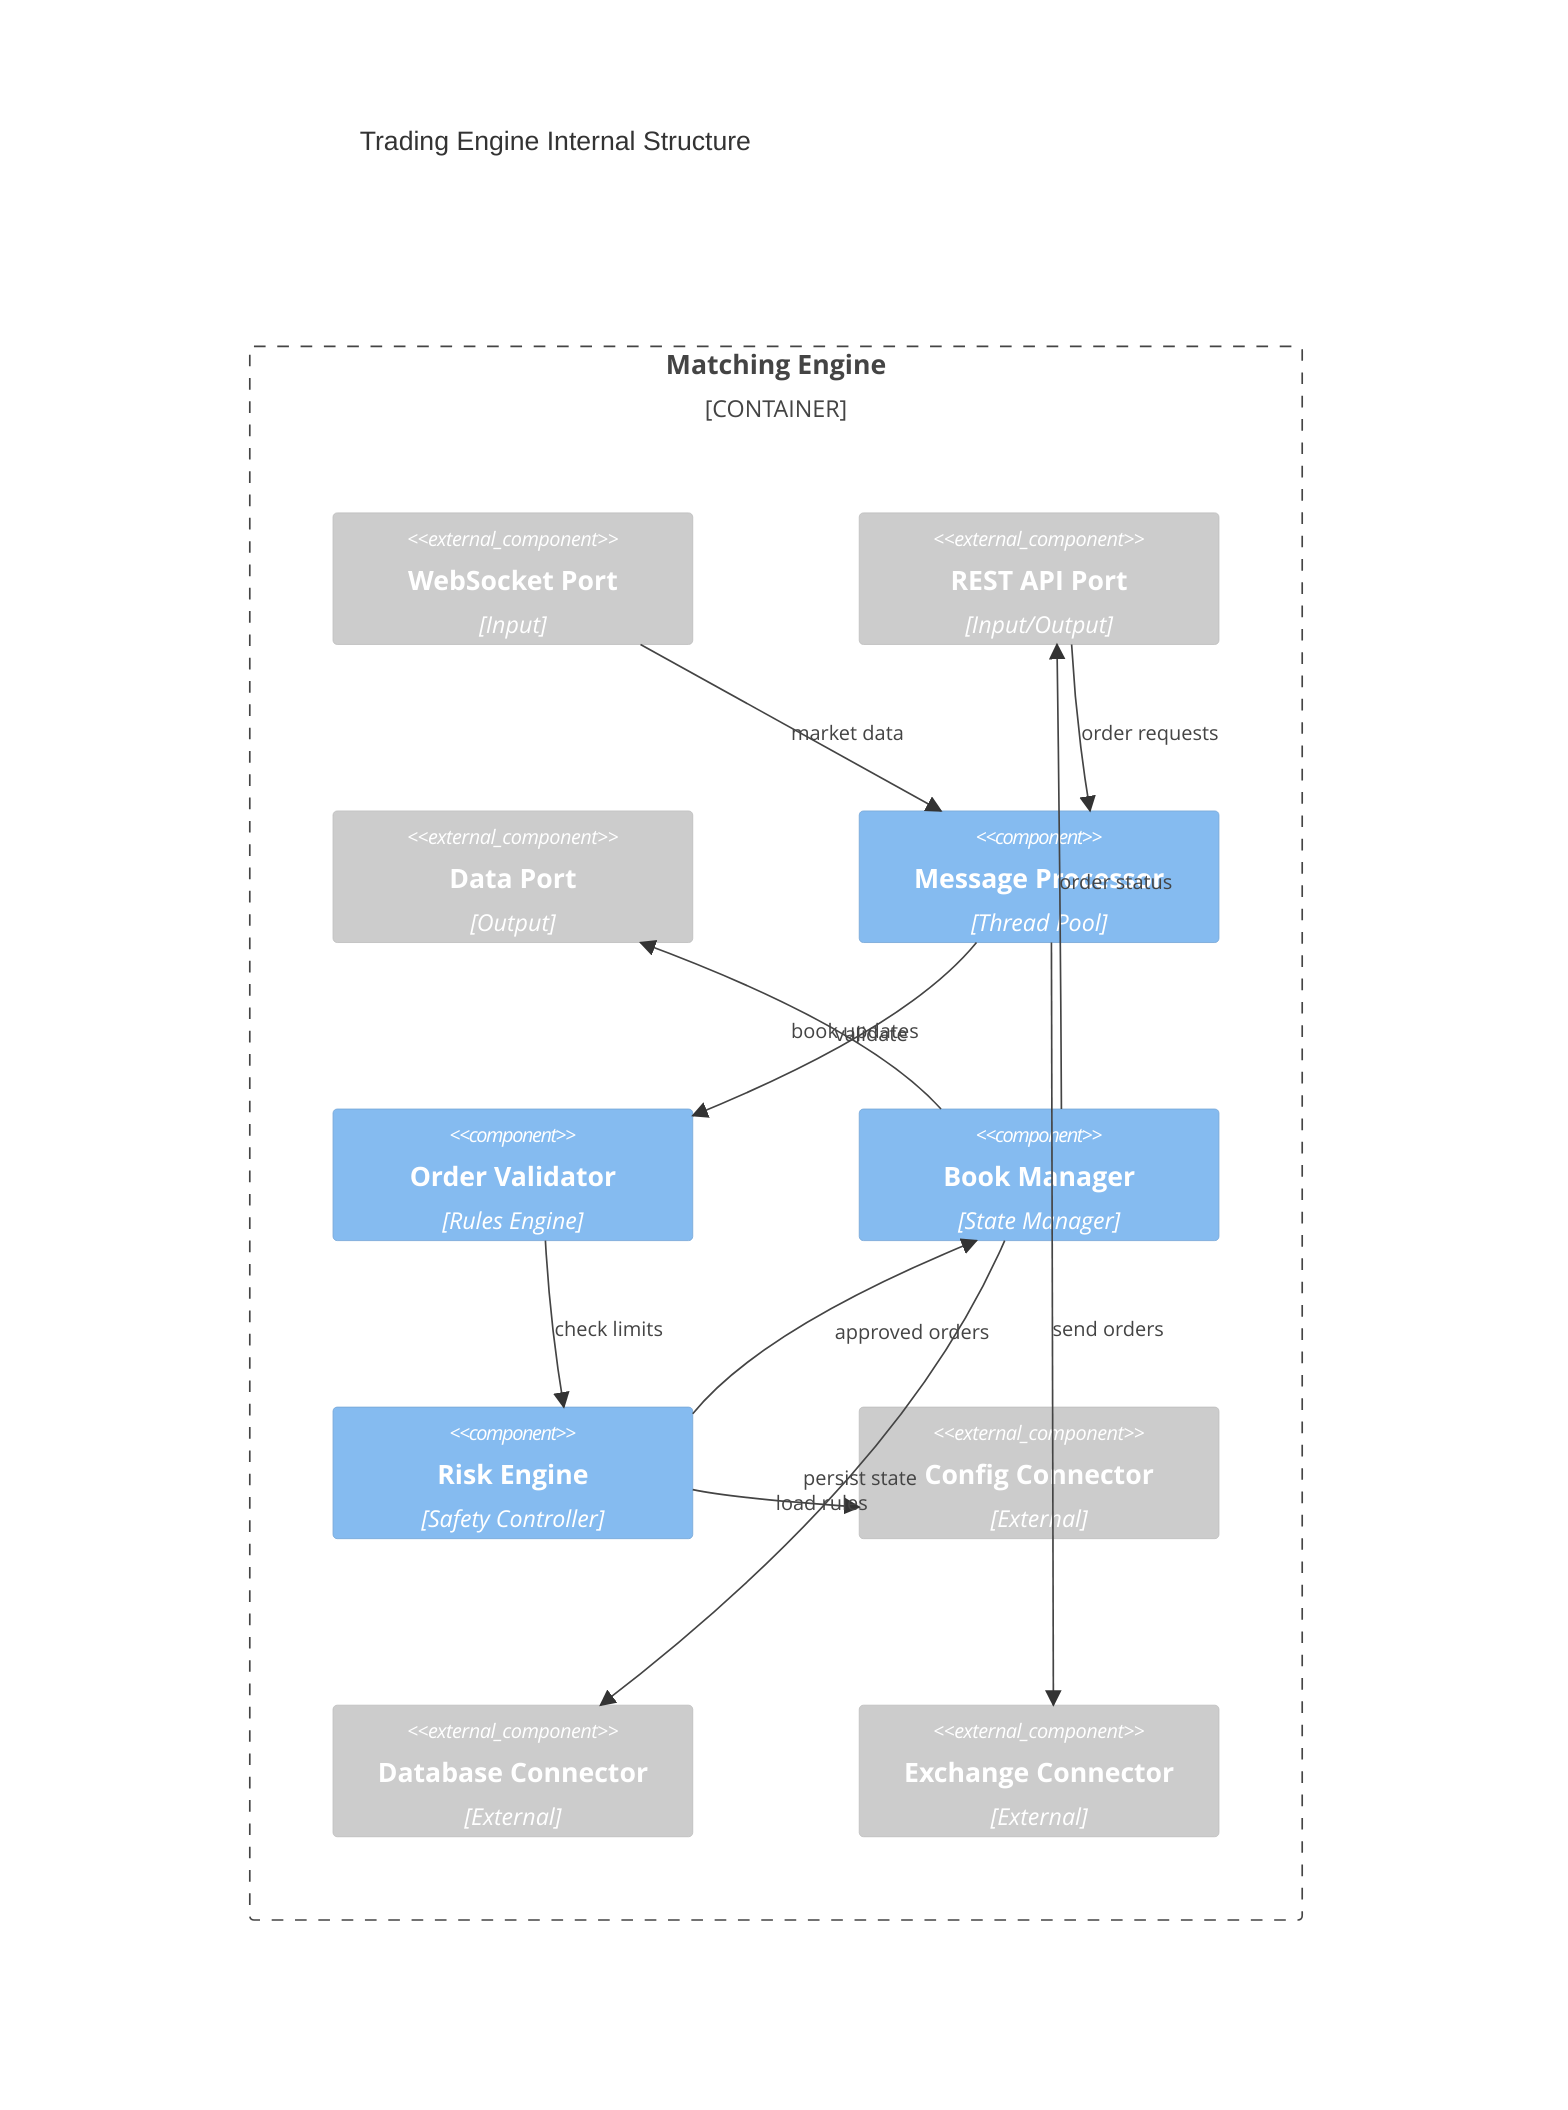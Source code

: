 C4Component
    title Trading Engine Internal Structure

    Container_Boundary(matching, "Matching Engine", "Core Component") {
        Component_Ext(ws_port, "WebSocket Port", "Input")
        Component_Ext(api_port, "REST API Port", "Input/Output")
        Component_Ext(data_port, "Data Port", "Output")

        Component(processor, "Message Processor", "Thread Pool")
        Component(validator, "Order Validator", "Rules Engine")
        Component(book_manager, "Book Manager", "State Manager")
        Component(risk_engine, "Risk Engine", "Safety Controller")

        Rel(ws_port, processor, "market data")
        Rel(api_port, processor, "order requests")
        Rel(processor, validator, "validate")
        Rel(validator, risk_engine, "check limits")
        Rel(risk_engine, book_manager, "approved orders")
        Rel(book_manager, data_port, "book updates")
        Rel(book_manager, api_port, "order status")

        Component_Ext(config_connector, "Config Connector", "External")
        Component_Ext(db_connector, "Database Connector", "External")
        Component_Ext(exchange_connector, "Exchange Connector", "External")

        Rel(risk_engine, config_connector, "load rules")
        Rel(book_manager, db_connector, "persist state")
        Rel(processor, exchange_connector, "send orders")
    }